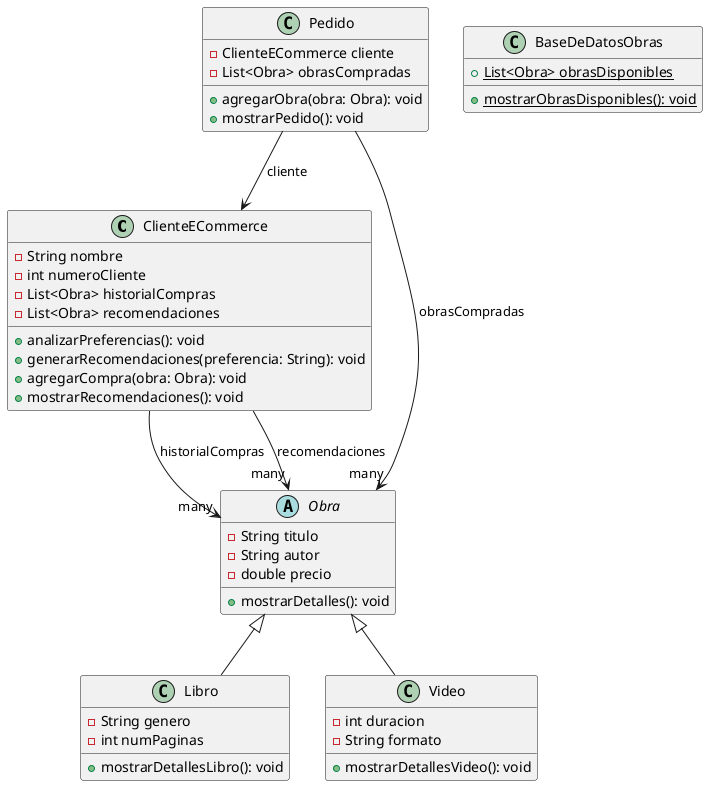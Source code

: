 @startuml

class ClienteECommerce {
    - String nombre
    - int numeroCliente
    - List<Obra> historialCompras
    - List<Obra> recomendaciones
    + analizarPreferencias(): void
    + generarRecomendaciones(preferencia: String): void
    + agregarCompra(obra: Obra): void
    + mostrarRecomendaciones(): void
}

abstract class Obra {
    - String titulo
    - String autor
    - double precio
    + mostrarDetalles(): void
}

class Libro {
    - String genero
    - int numPaginas
    + mostrarDetallesLibro(): void
}

class Video {
    - int duracion
    - String formato
    + mostrarDetallesVideo(): void
}

class Pedido {
    - ClienteECommerce cliente
    - List<Obra> obrasCompradas
    + agregarObra(obra: Obra): void
    + mostrarPedido(): void
}

class BaseDeDatosObras {
    {static} + List<Obra> obrasDisponibles
    {static} + mostrarObrasDisponibles(): void
}

Obra <|-- Libro
Obra <|-- Video
ClienteECommerce --> "many" Obra : historialCompras
ClienteECommerce --> "many" Obra : recomendaciones
Pedido --> ClienteECommerce : cliente
Pedido --> "many" Obra : obrasCompradas

@enduml
